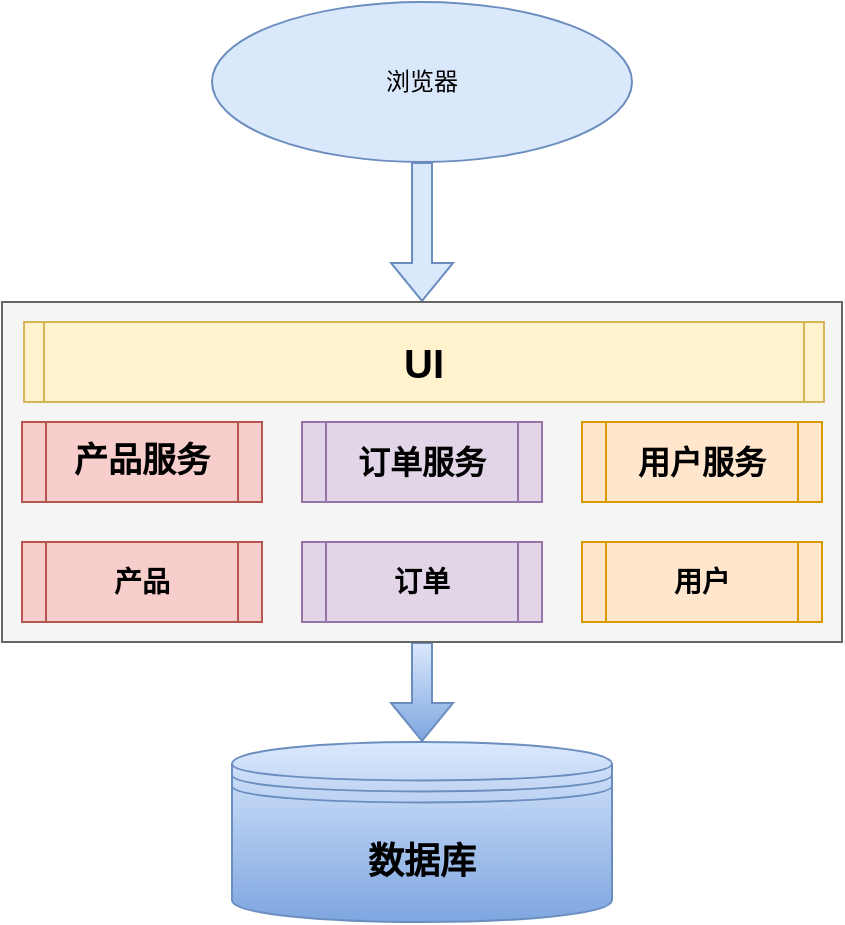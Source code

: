 <mxfile version="14.2.9" type="github">
  <diagram id="vKRgahUFl7z-B4n-kref" name="Page-1">
    <mxGraphModel dx="1038" dy="556" grid="1" gridSize="10" guides="1" tooltips="1" connect="1" arrows="1" fold="1" page="1" pageScale="1" pageWidth="827" pageHeight="1169" math="0" shadow="0">
      <root>
        <mxCell id="0" />
        <mxCell id="1" parent="0" />
        <mxCell id="vKPVgLRjj7xv1w4cH6gg-3" style="edgeStyle=orthogonalEdgeStyle;rounded=0;orthogonalLoop=1;jettySize=auto;html=1;shape=flexArrow;fillColor=#dae8fc;strokeColor=#6c8ebf;" edge="1" parent="1" source="vKPVgLRjj7xv1w4cH6gg-1" target="vKPVgLRjj7xv1w4cH6gg-2">
          <mxGeometry relative="1" as="geometry" />
        </mxCell>
        <mxCell id="vKPVgLRjj7xv1w4cH6gg-1" value="浏览器" style="ellipse;whiteSpace=wrap;html=1;fillColor=#dae8fc;strokeColor=#6c8ebf;" vertex="1" parent="1">
          <mxGeometry x="245" y="60" width="210" height="80" as="geometry" />
        </mxCell>
        <mxCell id="vKPVgLRjj7xv1w4cH6gg-14" style="edgeStyle=orthogonalEdgeStyle;shape=flexArrow;rounded=0;orthogonalLoop=1;jettySize=auto;html=1;gradientColor=#7ea6e0;fillColor=#dae8fc;strokeColor=#6c8ebf;" edge="1" parent="1" source="vKPVgLRjj7xv1w4cH6gg-2" target="vKPVgLRjj7xv1w4cH6gg-12">
          <mxGeometry relative="1" as="geometry" />
        </mxCell>
        <mxCell id="vKPVgLRjj7xv1w4cH6gg-2" value="" style="rounded=0;whiteSpace=wrap;html=1;fillColor=#f5f5f5;strokeColor=#666666;fontColor=#333333;" vertex="1" parent="1">
          <mxGeometry x="140" y="210" width="420" height="170" as="geometry" />
        </mxCell>
        <mxCell id="vKPVgLRjj7xv1w4cH6gg-4" value="&lt;b&gt;&lt;font style=&quot;font-size: 20px&quot;&gt;UI&lt;/font&gt;&lt;/b&gt;" style="shape=process;whiteSpace=wrap;html=1;backgroundOutline=1;size=0.025;fillColor=#fff2cc;strokeColor=#d6b656;" vertex="1" parent="1">
          <mxGeometry x="151" y="220" width="400" height="40" as="geometry" />
        </mxCell>
        <mxCell id="vKPVgLRjj7xv1w4cH6gg-5" value="&lt;b&gt;&lt;font style=&quot;font-size: 17px&quot;&gt;产品服务&lt;/font&gt;&lt;/b&gt;" style="shape=process;whiteSpace=wrap;html=1;backgroundOutline=1;fillColor=#f8cecc;strokeColor=#b85450;" vertex="1" parent="1">
          <mxGeometry x="150" y="270" width="120" height="40" as="geometry" />
        </mxCell>
        <mxCell id="vKPVgLRjj7xv1w4cH6gg-6" value="&lt;b&gt;&lt;font style=&quot;font-size: 14px&quot;&gt;产品&lt;/font&gt;&lt;/b&gt;" style="shape=process;whiteSpace=wrap;html=1;backgroundOutline=1;fillColor=#f8cecc;strokeColor=#b85450;" vertex="1" parent="1">
          <mxGeometry x="150" y="330" width="120" height="40" as="geometry" />
        </mxCell>
        <mxCell id="vKPVgLRjj7xv1w4cH6gg-7" value="&lt;b&gt;&lt;font style=&quot;font-size: 16px&quot;&gt;订单服务&lt;/font&gt;&lt;/b&gt;" style="shape=process;whiteSpace=wrap;html=1;backgroundOutline=1;fillColor=#e1d5e7;strokeColor=#9673a6;" vertex="1" parent="1">
          <mxGeometry x="290" y="270" width="120" height="40" as="geometry" />
        </mxCell>
        <mxCell id="vKPVgLRjj7xv1w4cH6gg-9" value="&lt;b&gt;&lt;font style=&quot;font-size: 16px&quot;&gt;用户服务&lt;/font&gt;&lt;/b&gt;" style="shape=process;whiteSpace=wrap;html=1;backgroundOutline=1;fillColor=#ffe6cc;strokeColor=#d79b00;" vertex="1" parent="1">
          <mxGeometry x="430" y="270" width="120" height="40" as="geometry" />
        </mxCell>
        <mxCell id="vKPVgLRjj7xv1w4cH6gg-10" value="&lt;b&gt;&lt;font style=&quot;font-size: 14px&quot;&gt;订单&lt;/font&gt;&lt;/b&gt;" style="shape=process;whiteSpace=wrap;html=1;backgroundOutline=1;fillColor=#e1d5e7;strokeColor=#9673a6;" vertex="1" parent="1">
          <mxGeometry x="290" y="330" width="120" height="40" as="geometry" />
        </mxCell>
        <mxCell id="vKPVgLRjj7xv1w4cH6gg-11" value="&lt;b&gt;&lt;font style=&quot;font-size: 14px&quot;&gt;用户&lt;/font&gt;&lt;/b&gt;" style="shape=process;whiteSpace=wrap;html=1;backgroundOutline=1;fillColor=#ffe6cc;strokeColor=#d79b00;" vertex="1" parent="1">
          <mxGeometry x="430" y="330" width="120" height="40" as="geometry" />
        </mxCell>
        <mxCell id="vKPVgLRjj7xv1w4cH6gg-12" value="&lt;b&gt;&lt;font style=&quot;font-size: 18px&quot;&gt;数据库&lt;/font&gt;&lt;/b&gt;" style="shape=datastore;whiteSpace=wrap;html=1;gradientColor=#7ea6e0;fillColor=#dae8fc;strokeColor=#6c8ebf;" vertex="1" parent="1">
          <mxGeometry x="255" y="430" width="190" height="90" as="geometry" />
        </mxCell>
      </root>
    </mxGraphModel>
  </diagram>
</mxfile>
